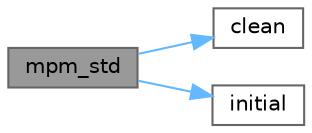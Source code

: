 digraph "mpm_std"
{
 // LATEX_PDF_SIZE
  bgcolor="transparent";
  edge [fontname=Helvetica,fontsize=10,labelfontname=Helvetica,labelfontsize=10];
  node [fontname=Helvetica,fontsize=10,shape=box,height=0.2,width=0.4];
  rankdir="LR";
  Node1 [id="Node000001",label="mpm_std",height=0.2,width=0.4,color="gray40", fillcolor="grey60", style="filled", fontcolor="black",tooltip=" "];
  Node1 -> Node2 [id="edge1_Node000001_Node000002",color="steelblue1",style="solid",tooltip=" "];
  Node2 [id="Node000002",label="clean",height=0.2,width=0.4,color="grey40", fillcolor="white", style="filled",URL="$main_8f90.html#a1705aa38d70fb1c1ddcf212d73edcd98",tooltip=" "];
  Node1 -> Node3 [id="edge2_Node000001_Node000003",color="steelblue1",style="solid",tooltip=" "];
  Node3 [id="Node000003",label="initial",height=0.2,width=0.4,color="grey40", fillcolor="white", style="filled",URL="$main_8f90.html#a8cdfda82b81e31ea3d28d910bb60fb00",tooltip=" "];
}
